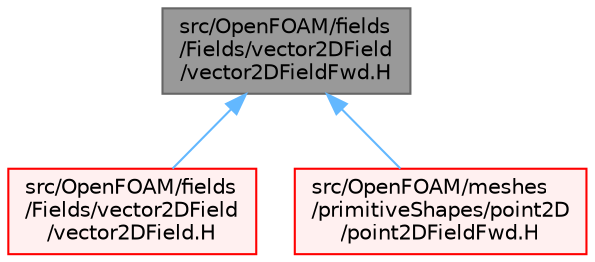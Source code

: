 digraph "src/OpenFOAM/fields/Fields/vector2DField/vector2DFieldFwd.H"
{
 // LATEX_PDF_SIZE
  bgcolor="transparent";
  edge [fontname=Helvetica,fontsize=10,labelfontname=Helvetica,labelfontsize=10];
  node [fontname=Helvetica,fontsize=10,shape=box,height=0.2,width=0.4];
  Node1 [id="Node000001",label="src/OpenFOAM/fields\l/Fields/vector2DField\l/vector2DFieldFwd.H",height=0.2,width=0.4,color="gray40", fillcolor="grey60", style="filled", fontcolor="black",tooltip=" "];
  Node1 -> Node2 [id="edge1_Node000001_Node000002",dir="back",color="steelblue1",style="solid",tooltip=" "];
  Node2 [id="Node000002",label="src/OpenFOAM/fields\l/Fields/vector2DField\l/vector2DField.H",height=0.2,width=0.4,color="red", fillcolor="#FFF0F0", style="filled",URL="$vector2DField_8H.html",tooltip="Foam::vector2DField."];
  Node1 -> Node11 [id="edge2_Node000001_Node000011",dir="back",color="steelblue1",style="solid",tooltip=" "];
  Node11 [id="Node000011",label="src/OpenFOAM/meshes\l/primitiveShapes/point2D\l/point2DFieldFwd.H",height=0.2,width=0.4,color="red", fillcolor="#FFF0F0", style="filled",URL="$point2DFieldFwd_8H.html",tooltip=" "];
}

